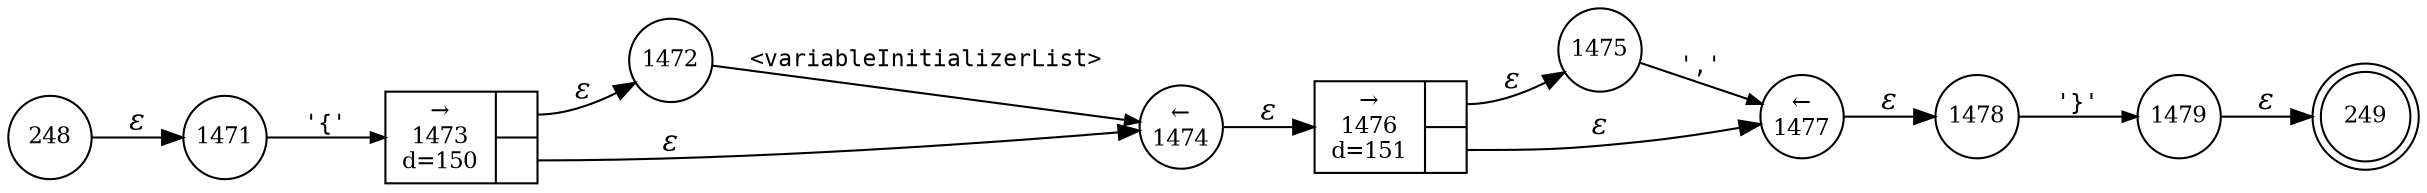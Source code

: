 digraph ATN {
rankdir=LR;
s249[fontsize=11, label="249", shape=doublecircle, fixedsize=true, width=.6];
s1472[fontsize=11,label="1472", shape=circle, fixedsize=true, width=.55, peripheries=1];
s1473[fontsize=11,label="{&rarr;\n1473\nd=150|{<p0>|<p1>}}", shape=record, fixedsize=false, peripheries=1];
s1474[fontsize=11,label="&larr;\n1474", shape=circle, fixedsize=true, width=.55, peripheries=1];
s1475[fontsize=11,label="1475", shape=circle, fixedsize=true, width=.55, peripheries=1];
s1476[fontsize=11,label="{&rarr;\n1476\nd=151|{<p0>|<p1>}}", shape=record, fixedsize=false, peripheries=1];
s1477[fontsize=11,label="&larr;\n1477", shape=circle, fixedsize=true, width=.55, peripheries=1];
s1478[fontsize=11,label="1478", shape=circle, fixedsize=true, width=.55, peripheries=1];
s1479[fontsize=11,label="1479", shape=circle, fixedsize=true, width=.55, peripheries=1];
s248[fontsize=11,label="248", shape=circle, fixedsize=true, width=.55, peripheries=1];
s1471[fontsize=11,label="1471", shape=circle, fixedsize=true, width=.55, peripheries=1];
s248 -> s1471 [fontname="Times-Italic", label="&epsilon;"];
s1471 -> s1473 [fontsize=11, fontname="Courier", arrowsize=.7, label = "'{'", arrowhead = normal];
s1473:p0 -> s1472 [fontname="Times-Italic", label="&epsilon;"];
s1473:p1 -> s1474 [fontname="Times-Italic", label="&epsilon;"];
s1472 -> s1474 [fontsize=11, fontname="Courier", arrowsize=.7, label = "<variableInitializerList>", arrowhead = normal];
s1474 -> s1476 [fontname="Times-Italic", label="&epsilon;"];
s1476:p0 -> s1475 [fontname="Times-Italic", label="&epsilon;"];
s1476:p1 -> s1477 [fontname="Times-Italic", label="&epsilon;"];
s1475 -> s1477 [fontsize=11, fontname="Courier", arrowsize=.7, label = "','", arrowhead = normal];
s1477 -> s1478 [fontname="Times-Italic", label="&epsilon;"];
s1478 -> s1479 [fontsize=11, fontname="Courier", arrowsize=.7, label = "'}'", arrowhead = normal];
s1479 -> s249 [fontname="Times-Italic", label="&epsilon;"];
}